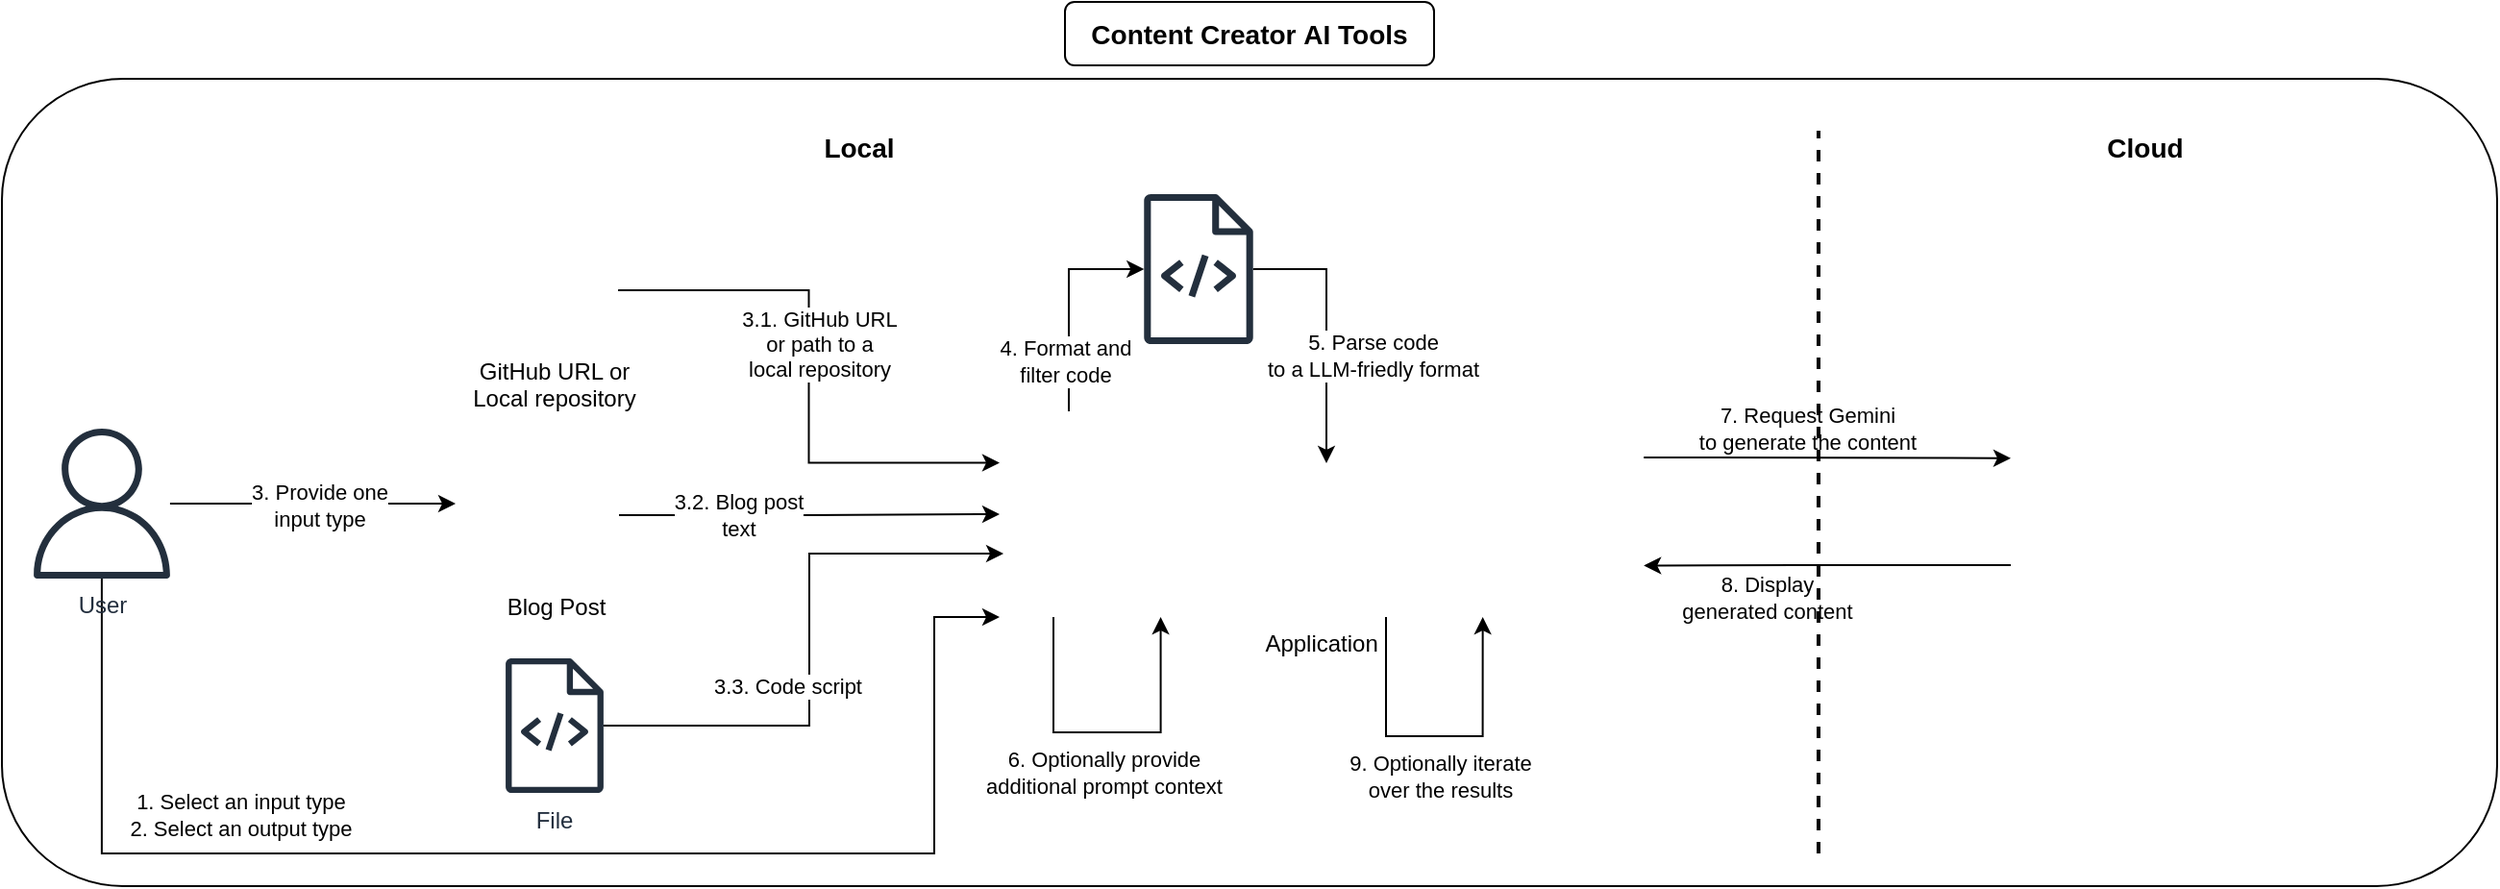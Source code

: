 <mxfile version="26.0.3">
  <diagram name="Page-1" id="8fe9thM-FXNuNx1j2HVO">
    <mxGraphModel dx="1874" dy="1527" grid="0" gridSize="10" guides="1" tooltips="1" connect="1" arrows="1" fold="1" page="0" pageScale="1" pageWidth="850" pageHeight="1100" math="0" shadow="0">
      <root>
        <mxCell id="0" />
        <mxCell id="1" parent="0" />
        <mxCell id="mVAhTfFo_Tym0qC6vXfd-67" value="" style="rounded=1;whiteSpace=wrap;html=1;" parent="1" vertex="1">
          <mxGeometry x="-355" y="-1" width="1298" height="420" as="geometry" />
        </mxCell>
        <mxCell id="mVAhTfFo_Tym0qC6vXfd-64" style="edgeStyle=orthogonalEdgeStyle;rounded=0;orthogonalLoop=1;jettySize=auto;html=1;entryX=1;entryY=0.75;entryDx=0;entryDy=0;" parent="1" source="mVAhTfFo_Tym0qC6vXfd-4" target="mVAhTfFo_Tym0qC6vXfd-5" edge="1">
          <mxGeometry relative="1" as="geometry">
            <Array as="points">
              <mxPoint x="578" y="252" />
              <mxPoint x="578" y="252" />
            </Array>
          </mxGeometry>
        </mxCell>
        <mxCell id="mVAhTfFo_Tym0qC6vXfd-66" value="8. Display&lt;div&gt;generated content&lt;/div&gt;" style="edgeLabel;html=1;align=center;verticalAlign=middle;resizable=0;points=[];" parent="mVAhTfFo_Tym0qC6vXfd-64" vertex="1" connectable="0">
          <mxGeometry x="0.488" relative="1" as="geometry">
            <mxPoint x="15" y="17" as="offset" />
          </mxGeometry>
        </mxCell>
        <mxCell id="mVAhTfFo_Tym0qC6vXfd-4" value="" style="shape=image;verticalLabelPosition=bottom;labelBackgroundColor=default;verticalAlign=top;aspect=fixed;imageAspect=0;image=https://files.svgcdn.io/logos/google-gemini.svg;clipPath=inset(28.5% 0% 21.5% 0%);" parent="1" vertex="1">
          <mxGeometry x="690" y="167.25" width="233" height="116.5" as="geometry" />
        </mxCell>
        <mxCell id="mVAhTfFo_Tym0qC6vXfd-32" style="edgeStyle=orthogonalEdgeStyle;rounded=0;orthogonalLoop=1;jettySize=auto;html=1;entryX=0;entryY=0.25;entryDx=0;entryDy=0;" parent="1" source="mVAhTfFo_Tym0qC6vXfd-5" target="mVAhTfFo_Tym0qC6vXfd-4" edge="1">
          <mxGeometry relative="1" as="geometry">
            <Array as="points">
              <mxPoint x="528" y="196" />
              <mxPoint x="528" y="196" />
            </Array>
          </mxGeometry>
        </mxCell>
        <mxCell id="mVAhTfFo_Tym0qC6vXfd-65" value="7. Request Gemini&lt;div&gt;to generate the content&lt;/div&gt;" style="edgeLabel;html=1;align=center;verticalAlign=middle;resizable=0;points=[];" parent="mVAhTfFo_Tym0qC6vXfd-32" vertex="1" connectable="0">
          <mxGeometry x="-0.229" y="-2" relative="1" as="geometry">
            <mxPoint x="11" y="-17" as="offset" />
          </mxGeometry>
        </mxCell>
        <mxCell id="mVAhTfFo_Tym0qC6vXfd-42" style="edgeStyle=orthogonalEdgeStyle;rounded=0;orthogonalLoop=1;jettySize=auto;html=1;" parent="1" source="mVAhTfFo_Tym0qC6vXfd-5" target="mVAhTfFo_Tym0qC6vXfd-17" edge="1">
          <mxGeometry relative="1" as="geometry">
            <Array as="points">
              <mxPoint x="200" y="98" />
            </Array>
          </mxGeometry>
        </mxCell>
        <mxCell id="mVAhTfFo_Tym0qC6vXfd-43" value="4. Format and&lt;div&gt;filter code&lt;/div&gt;" style="edgeLabel;html=1;align=center;verticalAlign=middle;resizable=0;points=[];" parent="mVAhTfFo_Tym0qC6vXfd-42" vertex="1" connectable="0">
          <mxGeometry x="-0.054" y="1" relative="1" as="geometry">
            <mxPoint x="-1" y="27" as="offset" />
          </mxGeometry>
        </mxCell>
        <mxCell id="mVAhTfFo_Tym0qC6vXfd-56" style="edgeStyle=orthogonalEdgeStyle;rounded=0;orthogonalLoop=1;jettySize=auto;html=1;entryX=0.25;entryY=1;entryDx=0;entryDy=0;" parent="1" source="mVAhTfFo_Tym0qC6vXfd-5" target="mVAhTfFo_Tym0qC6vXfd-5" edge="1">
          <mxGeometry relative="1" as="geometry">
            <mxPoint x="331.55" y="430" as="targetPoint" />
            <Array as="points">
              <mxPoint x="192" y="339" />
              <mxPoint x="248" y="339" />
            </Array>
          </mxGeometry>
        </mxCell>
        <mxCell id="mVAhTfFo_Tym0qC6vXfd-57" value="6. Optionally provide&lt;div&gt;additional prompt context&lt;/div&gt;" style="edgeLabel;html=1;align=center;verticalAlign=middle;resizable=0;points=[];" parent="mVAhTfFo_Tym0qC6vXfd-56" vertex="1" connectable="0">
          <mxGeometry x="-0.115" relative="1" as="geometry">
            <mxPoint x="8" y="21" as="offset" />
          </mxGeometry>
        </mxCell>
        <mxCell id="mVAhTfFo_Tym0qC6vXfd-58" style="edgeStyle=orthogonalEdgeStyle;rounded=0;orthogonalLoop=1;jettySize=auto;html=1;entryX=0.75;entryY=1;entryDx=0;entryDy=0;" parent="1" source="mVAhTfFo_Tym0qC6vXfd-5" target="mVAhTfFo_Tym0qC6vXfd-5" edge="1">
          <mxGeometry relative="1" as="geometry">
            <mxPoint x="456" y="426" as="targetPoint" />
            <Array as="points">
              <mxPoint x="365" y="341" />
              <mxPoint x="415" y="341" />
            </Array>
          </mxGeometry>
        </mxCell>
        <mxCell id="mVAhTfFo_Tym0qC6vXfd-59" value="9. Optionally iterate&lt;div&gt;over the results&lt;/div&gt;" style="edgeLabel;html=1;align=center;verticalAlign=middle;resizable=0;points=[];" parent="mVAhTfFo_Tym0qC6vXfd-58" vertex="1" connectable="0">
          <mxGeometry x="0.099" y="1" relative="1" as="geometry">
            <mxPoint x="-6" y="22" as="offset" />
          </mxGeometry>
        </mxCell>
        <mxCell id="mVAhTfFo_Tym0qC6vXfd-5" value="Application" style="shape=image;verticalLabelPosition=bottom;labelBackgroundColor=default;verticalAlign=top;aspect=fixed;imageAspect=0;image=https://seeklogo.com/images/G/gradio-logo-C1E1266F61-seeklogo.com.png;clipPath=inset(35.33% 2% 34.33% 3%);" parent="1" vertex="1">
          <mxGeometry x="164" y="172" width="335.1" height="107" as="geometry" />
        </mxCell>
        <mxCell id="mVAhTfFo_Tym0qC6vXfd-6" value="&lt;b&gt;&lt;font style=&quot;font-size: 14px;&quot;&gt;Local&lt;/font&gt;&lt;/b&gt;" style="text;html=1;align=center;verticalAlign=middle;whiteSpace=wrap;rounded=0;" parent="1" vertex="1">
          <mxGeometry x="61" y="20" width="60" height="30" as="geometry" />
        </mxCell>
        <mxCell id="mVAhTfFo_Tym0qC6vXfd-7" value="&lt;b&gt;&lt;font style=&quot;font-size: 14px;&quot;&gt;Cloud&lt;/font&gt;&lt;/b&gt;" style="text;html=1;align=center;verticalAlign=middle;whiteSpace=wrap;rounded=0;" parent="1" vertex="1">
          <mxGeometry x="730" y="20" width="60" height="30" as="geometry" />
        </mxCell>
        <mxCell id="mVAhTfFo_Tym0qC6vXfd-10" value="" style="endArrow=none;dashed=1;html=1;rounded=0;strokeWidth=2;" parent="1" edge="1">
          <mxGeometry width="50" height="50" relative="1" as="geometry">
            <mxPoint x="590" y="402" as="sourcePoint" />
            <mxPoint x="590" y="26" as="targetPoint" />
          </mxGeometry>
        </mxCell>
        <mxCell id="mVAhTfFo_Tym0qC6vXfd-11" value="&lt;font style=&quot;&quot;&gt;&lt;span style=&quot;font-size: 14px;&quot;&gt;&lt;b&gt;Content Creator&amp;nbsp;AI Tools&lt;/b&gt;&lt;/span&gt;&lt;/font&gt;" style="rounded=1;whiteSpace=wrap;html=1;" parent="1" vertex="1">
          <mxGeometry x="198" y="-41" width="192" height="33" as="geometry" />
        </mxCell>
        <mxCell id="mVAhTfFo_Tym0qC6vXfd-27" style="edgeStyle=orthogonalEdgeStyle;rounded=0;orthogonalLoop=1;jettySize=auto;html=1;entryX=0;entryY=0.25;entryDx=0;entryDy=0;" parent="1" source="mVAhTfFo_Tym0qC6vXfd-15" target="mVAhTfFo_Tym0qC6vXfd-5" edge="1">
          <mxGeometry relative="1" as="geometry" />
        </mxCell>
        <mxCell id="mVAhTfFo_Tym0qC6vXfd-28" value="3.1.&amp;nbsp;&lt;span style=&quot;background-color: light-dark(#ffffff, var(--ge-dark-color, #121212)); color: light-dark(rgb(0, 0, 0), rgb(255, 255, 255));&quot;&gt;GitHub URL&lt;/span&gt;&lt;div&gt;&lt;span style=&quot;background-color: light-dark(#ffffff, var(--ge-dark-color, #121212)); color: light-dark(rgb(0, 0, 0), rgb(255, 255, 255));&quot;&gt;or&amp;nbsp;&lt;/span&gt;&lt;span style=&quot;background-color: light-dark(#ffffff, var(--ge-dark-color, #121212)); color: light-dark(rgb(0, 0, 0), rgb(255, 255, 255));&quot;&gt;path to a&lt;/span&gt;&lt;div&gt;&lt;div&gt;local repository&lt;/div&gt;&lt;/div&gt;&lt;/div&gt;" style="edgeLabel;html=1;align=center;verticalAlign=middle;resizable=0;points=[];" parent="mVAhTfFo_Tym0qC6vXfd-27" vertex="1" connectable="0">
          <mxGeometry x="-0.489" y="-2" relative="1" as="geometry">
            <mxPoint x="31" y="26" as="offset" />
          </mxGeometry>
        </mxCell>
        <mxCell id="mVAhTfFo_Tym0qC6vXfd-15" value="GitHub URL or&#xa;Local repository" style="shape=image;verticalLabelPosition=bottom;labelBackgroundColor=default;verticalAlign=top;aspect=fixed;imageAspect=0;image=https://logos-world.net/wp-content/uploads/2020/11/GitHub-Logo-700x394.png;clipPath=inset(0% 17.67% 0% 17%);" parent="1" vertex="1">
          <mxGeometry x="-100.56" y="80.5" width="66.11" height="57" as="geometry" />
        </mxCell>
        <mxCell id="mVAhTfFo_Tym0qC6vXfd-20" style="edgeStyle=orthogonalEdgeStyle;rounded=0;orthogonalLoop=1;jettySize=auto;html=1;" parent="1" source="mVAhTfFo_Tym0qC6vXfd-17" edge="1">
          <mxGeometry relative="1" as="geometry">
            <mxPoint x="334" y="199" as="targetPoint" />
            <Array as="points">
              <mxPoint x="334" y="98" />
              <mxPoint x="334" y="192" />
            </Array>
          </mxGeometry>
        </mxCell>
        <mxCell id="mVAhTfFo_Tym0qC6vXfd-31" value="5. Parse code&lt;div&gt;to a LLM-friedly format&lt;/div&gt;" style="edgeLabel;html=1;align=center;verticalAlign=middle;resizable=0;points=[];" parent="mVAhTfFo_Tym0qC6vXfd-20" vertex="1" connectable="0">
          <mxGeometry x="-0.021" y="-3" relative="1" as="geometry">
            <mxPoint x="27" y="15" as="offset" />
          </mxGeometry>
        </mxCell>
        <mxCell id="mVAhTfFo_Tym0qC6vXfd-17" value="" style="sketch=0;outlineConnect=0;fontColor=#232F3E;gradientColor=none;fillColor=#232F3D;strokeColor=none;dashed=0;verticalLabelPosition=bottom;verticalAlign=top;align=center;html=1;fontSize=12;fontStyle=0;aspect=fixed;pointerEvents=1;shape=mxgraph.aws4.source_code;" parent="1" vertex="1">
          <mxGeometry x="239" y="59" width="57" height="78" as="geometry" />
        </mxCell>
        <mxCell id="mVAhTfFo_Tym0qC6vXfd-51" style="edgeStyle=orthogonalEdgeStyle;rounded=0;orthogonalLoop=1;jettySize=auto;html=1;" parent="1" source="mVAhTfFo_Tym0qC6vXfd-44" edge="1">
          <mxGeometry relative="1" as="geometry">
            <mxPoint x="-119" y="220" as="targetPoint" />
          </mxGeometry>
        </mxCell>
        <mxCell id="mVAhTfFo_Tym0qC6vXfd-52" value="3. Provide one&lt;div&gt;input type&lt;/div&gt;" style="edgeLabel;html=1;align=center;verticalAlign=middle;resizable=0;points=[];" parent="mVAhTfFo_Tym0qC6vXfd-51" vertex="1" connectable="0">
          <mxGeometry x="0.187" y="-3" relative="1" as="geometry">
            <mxPoint x="-11" y="-3" as="offset" />
          </mxGeometry>
        </mxCell>
        <mxCell id="mVAhTfFo_Tym0qC6vXfd-62" style="edgeStyle=orthogonalEdgeStyle;rounded=0;orthogonalLoop=1;jettySize=auto;html=1;entryX=0;entryY=1;entryDx=0;entryDy=0;" parent="1" source="mVAhTfFo_Tym0qC6vXfd-44" target="mVAhTfFo_Tym0qC6vXfd-5" edge="1">
          <mxGeometry relative="1" as="geometry">
            <Array as="points">
              <mxPoint x="-303" y="402" />
              <mxPoint x="130" y="402" />
              <mxPoint x="130" y="279" />
            </Array>
          </mxGeometry>
        </mxCell>
        <mxCell id="mVAhTfFo_Tym0qC6vXfd-63" value="1. Select an input type&lt;br&gt;&lt;div&gt;&lt;span style=&quot;background-color: light-dark(#ffffff, var(--ge-dark-color, #121212)); color: light-dark(rgb(0, 0, 0), rgb(255, 255, 255));&quot;&gt;2. Select&lt;/span&gt;&amp;nbsp;an output type&lt;/div&gt;" style="edgeLabel;html=1;align=center;verticalAlign=middle;resizable=0;points=[];" parent="mVAhTfFo_Tym0qC6vXfd-62" vertex="1" connectable="0">
          <mxGeometry x="-0.326" y="2" relative="1" as="geometry">
            <mxPoint x="-32" y="-18" as="offset" />
          </mxGeometry>
        </mxCell>
        <mxCell id="mVAhTfFo_Tym0qC6vXfd-44" value="User" style="sketch=0;outlineConnect=0;fontColor=#232F3E;gradientColor=none;fillColor=#232F3D;strokeColor=none;dashed=0;verticalLabelPosition=bottom;verticalAlign=top;align=center;html=1;fontSize=12;fontStyle=0;aspect=fixed;pointerEvents=1;shape=mxgraph.aws4.user;" parent="1" vertex="1">
          <mxGeometry x="-342" y="181" width="78" height="78" as="geometry" />
        </mxCell>
        <mxCell id="mVAhTfFo_Tym0qC6vXfd-49" style="edgeStyle=orthogonalEdgeStyle;rounded=0;orthogonalLoop=1;jettySize=auto;html=1;" parent="1" source="mVAhTfFo_Tym0qC6vXfd-45" target="mVAhTfFo_Tym0qC6vXfd-5" edge="1">
          <mxGeometry relative="1" as="geometry" />
        </mxCell>
        <mxCell id="mVAhTfFo_Tym0qC6vXfd-54" value="3.2. Blog post&lt;div&gt;text&lt;/div&gt;" style="edgeLabel;html=1;align=center;verticalAlign=middle;resizable=0;points=[];" parent="mVAhTfFo_Tym0qC6vXfd-49" vertex="1" connectable="0">
          <mxGeometry x="-0.259" y="3" relative="1" as="geometry">
            <mxPoint x="-12" y="3" as="offset" />
          </mxGeometry>
        </mxCell>
        <mxCell id="mVAhTfFo_Tym0qC6vXfd-45" value="Blog Post" style="shape=image;html=1;verticalAlign=top;verticalLabelPosition=bottom;labelBackgroundColor=#ffffff;imageAspect=0;aspect=fixed;image=https://cdn1.iconfinder.com/data/icons/ui-essential-17/32/UI_Essential_Outline_1_essential-app-ui-news-feed-128.png" parent="1" vertex="1">
          <mxGeometry x="-101" y="192.5" width="67" height="67" as="geometry" />
        </mxCell>
        <mxCell id="mVAhTfFo_Tym0qC6vXfd-50" style="edgeStyle=orthogonalEdgeStyle;rounded=0;orthogonalLoop=1;jettySize=auto;html=1;entryX=0.006;entryY=0.692;entryDx=0;entryDy=0;entryPerimeter=0;" parent="1" source="mVAhTfFo_Tym0qC6vXfd-48" target="mVAhTfFo_Tym0qC6vXfd-5" edge="1">
          <mxGeometry relative="1" as="geometry">
            <Array as="points">
              <mxPoint x="65" y="336" />
              <mxPoint x="65" y="246" />
            </Array>
          </mxGeometry>
        </mxCell>
        <mxCell id="mVAhTfFo_Tym0qC6vXfd-55" value="3.3. Code script&amp;nbsp;" style="edgeLabel;html=1;align=center;verticalAlign=middle;resizable=0;points=[];" parent="mVAhTfFo_Tym0qC6vXfd-50" vertex="1" connectable="0">
          <mxGeometry x="-0.164" y="2" relative="1" as="geometry">
            <mxPoint x="-8" y="-3" as="offset" />
          </mxGeometry>
        </mxCell>
        <mxCell id="mVAhTfFo_Tym0qC6vXfd-48" value="File" style="sketch=0;outlineConnect=0;fontColor=#232F3E;gradientColor=none;fillColor=#232F3D;strokeColor=none;dashed=0;verticalLabelPosition=bottom;verticalAlign=top;align=center;html=1;fontSize=12;fontStyle=0;aspect=fixed;pointerEvents=1;shape=mxgraph.aws4.source_code;" parent="1" vertex="1">
          <mxGeometry x="-93.08" y="300.5" width="51.15" height="70" as="geometry" />
        </mxCell>
        <mxCell id="mVAhTfFo_Tym0qC6vXfd-75" value="" style="shape=image;verticalLabelPosition=bottom;labelBackgroundColor=default;verticalAlign=top;aspect=fixed;imageAspect=0;image=https://github.com/gradio-app/gradio/raw/main/readme_files/gradio.svg;" parent="1" vertex="1">
          <mxGeometry x="148" y="159.5" width="347.38" height="121" as="geometry" />
        </mxCell>
      </root>
    </mxGraphModel>
  </diagram>
</mxfile>
